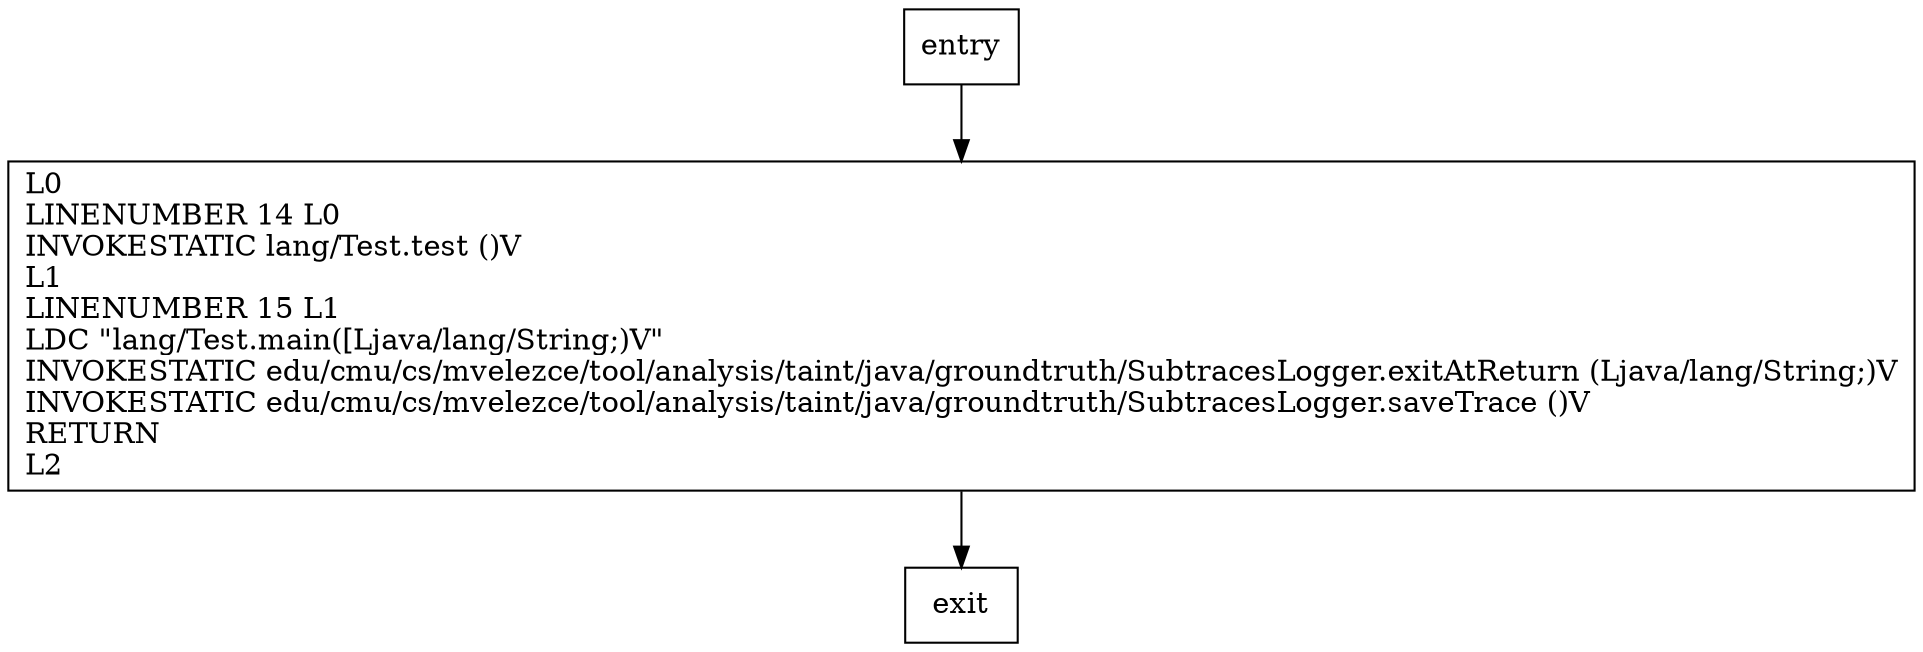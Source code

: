 digraph main {
node [shape=record];
1049104984 [label="L0\lLINENUMBER 14 L0\lINVOKESTATIC lang/Test.test ()V\lL1\lLINENUMBER 15 L1\lLDC \"lang/Test.main([Ljava/lang/String;)V\"\lINVOKESTATIC edu/cmu/cs/mvelezce/tool/analysis/taint/java/groundtruth/SubtracesLogger.exitAtReturn (Ljava/lang/String;)V\lINVOKESTATIC edu/cmu/cs/mvelezce/tool/analysis/taint/java/groundtruth/SubtracesLogger.saveTrace ()V\lRETURN\lL2\l"];
entry;
exit;
entry -> 1049104984;
1049104984 -> exit;
}
